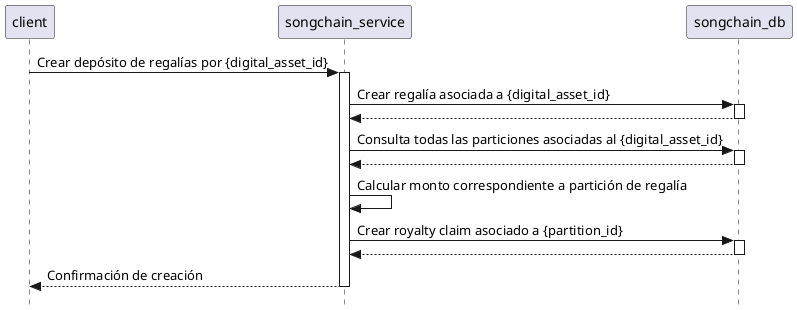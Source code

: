 @startuml deposit_royalty_sequence.puml

skinparam style strictuml

participant client as c
participant songchain_service as s
participant songchain_db as db

autoactivate on

c -> s: Crear depósito de regalías por {digital_asset_id}

    s -> db: Crear regalía asociada a {digital_asset_id}
    return

    s -> db: Consulta todas las particiones asociadas al {digital_asset_id}
    return

    autoactivate off
    s -> s: Calcular monto correspondiente a partición de regalía
    autoactivate on

    s -> db: Crear royalty claim asociado a {partition_id}
    return

    
return Confirmación de creación


@enduml